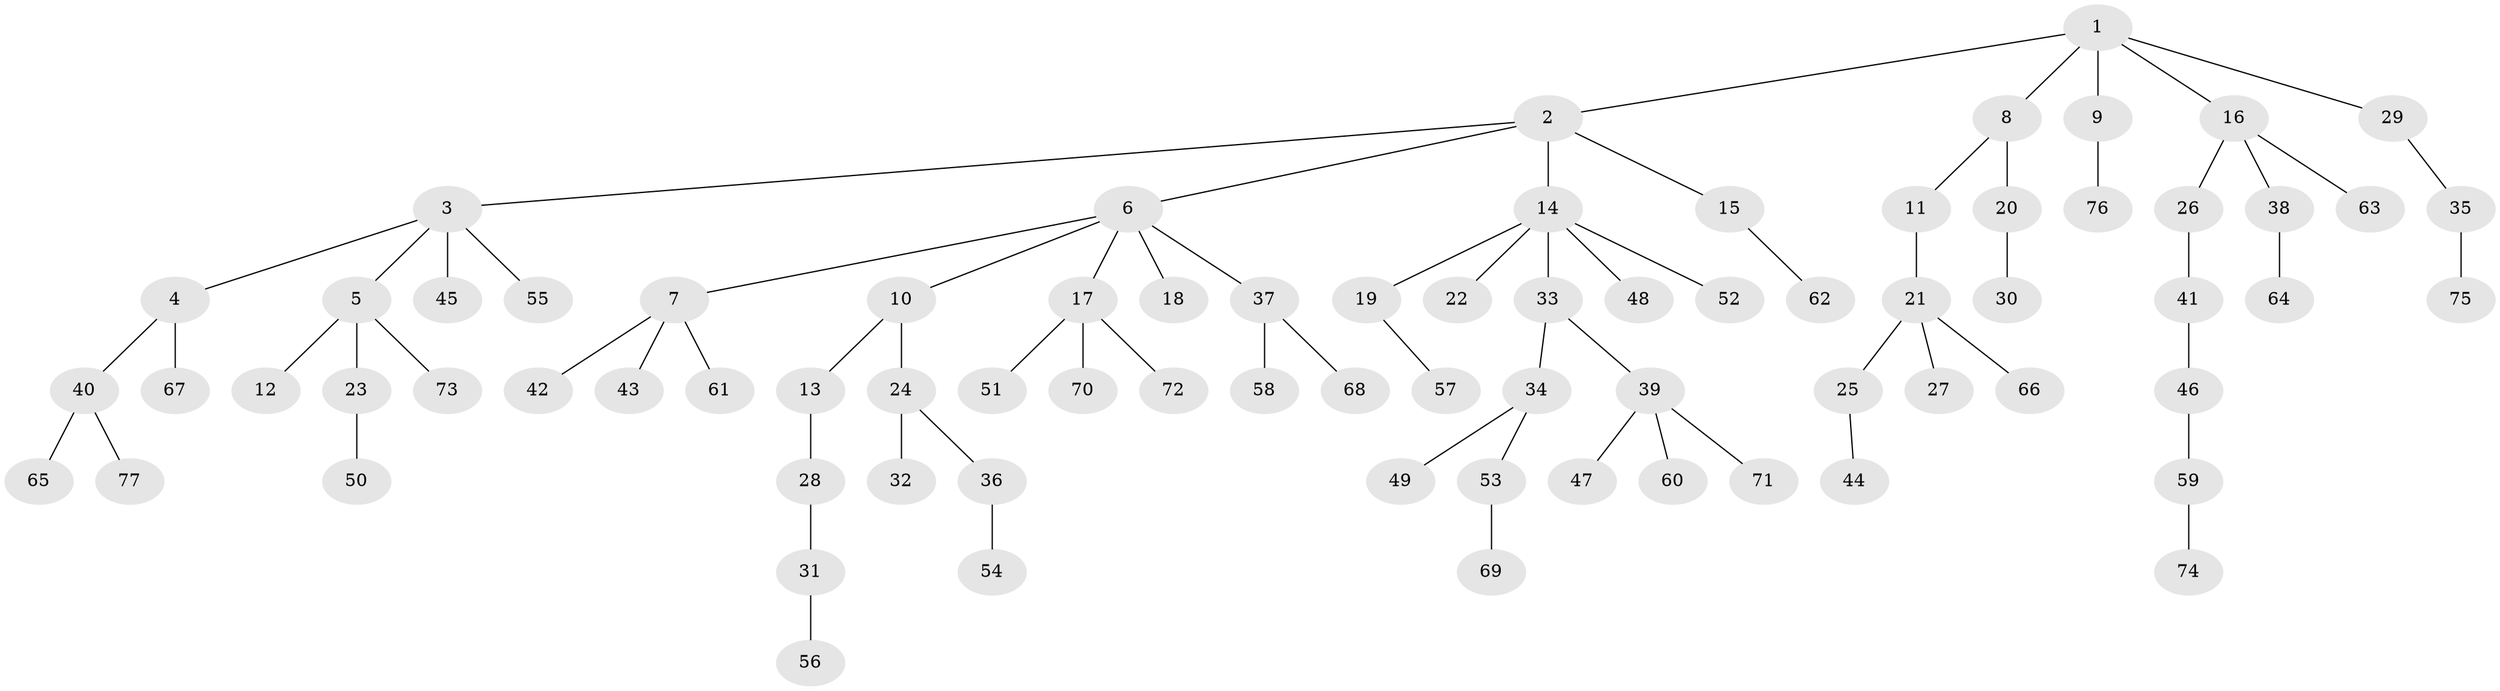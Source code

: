// coarse degree distribution, {5: 0.057692307692307696, 4: 0.038461538461538464, 2: 0.15384615384615385, 3: 0.17307692307692307, 1: 0.5576923076923077, 7: 0.019230769230769232}
// Generated by graph-tools (version 1.1) at 2025/24/03/03/25 07:24:06]
// undirected, 77 vertices, 76 edges
graph export_dot {
graph [start="1"]
  node [color=gray90,style=filled];
  1;
  2;
  3;
  4;
  5;
  6;
  7;
  8;
  9;
  10;
  11;
  12;
  13;
  14;
  15;
  16;
  17;
  18;
  19;
  20;
  21;
  22;
  23;
  24;
  25;
  26;
  27;
  28;
  29;
  30;
  31;
  32;
  33;
  34;
  35;
  36;
  37;
  38;
  39;
  40;
  41;
  42;
  43;
  44;
  45;
  46;
  47;
  48;
  49;
  50;
  51;
  52;
  53;
  54;
  55;
  56;
  57;
  58;
  59;
  60;
  61;
  62;
  63;
  64;
  65;
  66;
  67;
  68;
  69;
  70;
  71;
  72;
  73;
  74;
  75;
  76;
  77;
  1 -- 2;
  1 -- 8;
  1 -- 9;
  1 -- 16;
  1 -- 29;
  2 -- 3;
  2 -- 6;
  2 -- 14;
  2 -- 15;
  3 -- 4;
  3 -- 5;
  3 -- 45;
  3 -- 55;
  4 -- 40;
  4 -- 67;
  5 -- 12;
  5 -- 23;
  5 -- 73;
  6 -- 7;
  6 -- 10;
  6 -- 17;
  6 -- 18;
  6 -- 37;
  7 -- 42;
  7 -- 43;
  7 -- 61;
  8 -- 11;
  8 -- 20;
  9 -- 76;
  10 -- 13;
  10 -- 24;
  11 -- 21;
  13 -- 28;
  14 -- 19;
  14 -- 22;
  14 -- 33;
  14 -- 48;
  14 -- 52;
  15 -- 62;
  16 -- 26;
  16 -- 38;
  16 -- 63;
  17 -- 51;
  17 -- 70;
  17 -- 72;
  19 -- 57;
  20 -- 30;
  21 -- 25;
  21 -- 27;
  21 -- 66;
  23 -- 50;
  24 -- 32;
  24 -- 36;
  25 -- 44;
  26 -- 41;
  28 -- 31;
  29 -- 35;
  31 -- 56;
  33 -- 34;
  33 -- 39;
  34 -- 49;
  34 -- 53;
  35 -- 75;
  36 -- 54;
  37 -- 58;
  37 -- 68;
  38 -- 64;
  39 -- 47;
  39 -- 60;
  39 -- 71;
  40 -- 65;
  40 -- 77;
  41 -- 46;
  46 -- 59;
  53 -- 69;
  59 -- 74;
}
